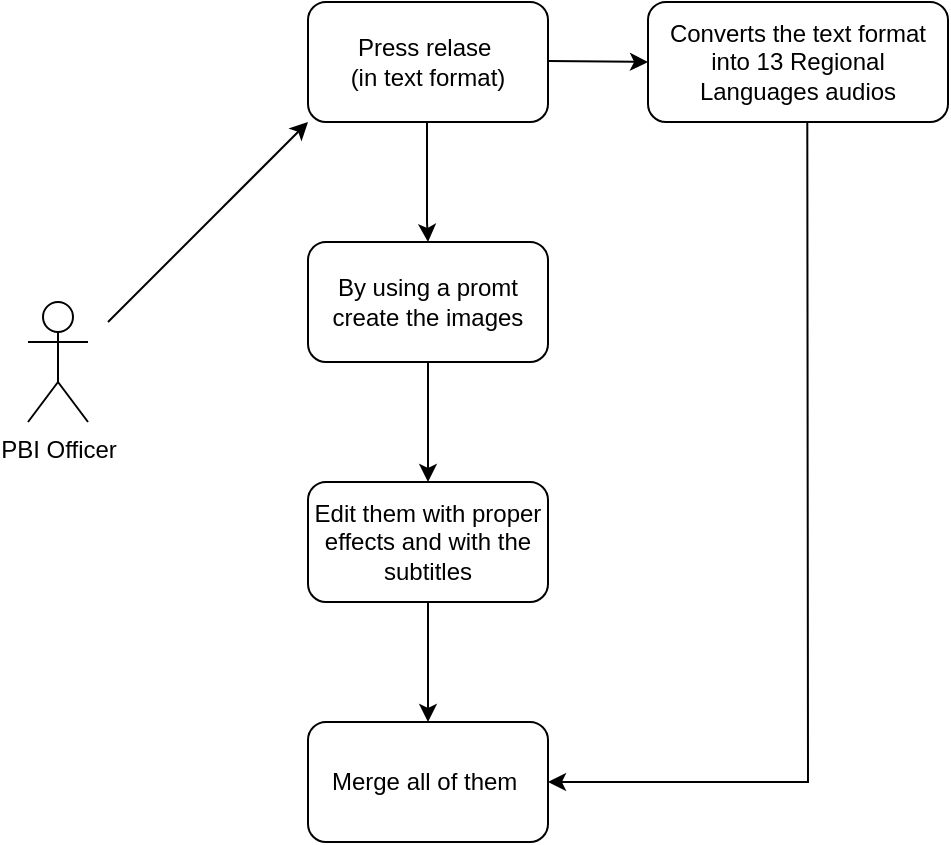 <mxfile version="21.7.2" type="github">
  <diagram id="prtHgNgQTEPvFCAcTncT" name="Page-1">
    <mxGraphModel dx="978" dy="538" grid="1" gridSize="10" guides="1" tooltips="1" connect="1" arrows="1" fold="1" page="1" pageScale="1" pageWidth="827" pageHeight="1169" math="0" shadow="0">
      <root>
        <mxCell id="0" />
        <mxCell id="1" parent="0" />
        <mxCell id="FzEf7iByXR1YTfTH5Bd--1" value="PBI Officer" style="shape=umlActor;verticalLabelPosition=bottom;verticalAlign=top;html=1;outlineConnect=0;" vertex="1" parent="1">
          <mxGeometry x="130" y="200" width="30" height="60" as="geometry" />
        </mxCell>
        <mxCell id="FzEf7iByXR1YTfTH5Bd--3" value="" style="endArrow=classic;html=1;rounded=0;" edge="1" parent="1">
          <mxGeometry width="50" height="50" relative="1" as="geometry">
            <mxPoint x="170" y="210" as="sourcePoint" />
            <mxPoint x="270" y="110" as="targetPoint" />
          </mxGeometry>
        </mxCell>
        <mxCell id="FzEf7iByXR1YTfTH5Bd--4" value="Press relase&amp;nbsp;&lt;br&gt;(in text format)" style="rounded=1;whiteSpace=wrap;html=1;" vertex="1" parent="1">
          <mxGeometry x="270" y="50" width="120" height="60" as="geometry" />
        </mxCell>
        <mxCell id="FzEf7iByXR1YTfTH5Bd--5" value="" style="endArrow=classic;html=1;rounded=0;" edge="1" parent="1">
          <mxGeometry width="50" height="50" relative="1" as="geometry">
            <mxPoint x="390" y="79.5" as="sourcePoint" />
            <mxPoint x="440" y="80" as="targetPoint" />
          </mxGeometry>
        </mxCell>
        <mxCell id="FzEf7iByXR1YTfTH5Bd--6" value="Converts the text format into 13 Regional Languages&amp;nbsp;audios" style="rounded=1;whiteSpace=wrap;html=1;" vertex="1" parent="1">
          <mxGeometry x="440" y="50" width="150" height="60" as="geometry" />
        </mxCell>
        <mxCell id="FzEf7iByXR1YTfTH5Bd--7" value="" style="endArrow=classic;html=1;rounded=0;" edge="1" parent="1">
          <mxGeometry width="50" height="50" relative="1" as="geometry">
            <mxPoint x="329.5" y="110" as="sourcePoint" />
            <mxPoint x="330" y="170" as="targetPoint" />
            <Array as="points">
              <mxPoint x="329.5" y="160" />
            </Array>
          </mxGeometry>
        </mxCell>
        <mxCell id="FzEf7iByXR1YTfTH5Bd--13" value="" style="edgeStyle=orthogonalEdgeStyle;rounded=0;orthogonalLoop=1;jettySize=auto;html=1;" edge="1" parent="1" source="FzEf7iByXR1YTfTH5Bd--8" target="FzEf7iByXR1YTfTH5Bd--10">
          <mxGeometry relative="1" as="geometry" />
        </mxCell>
        <mxCell id="FzEf7iByXR1YTfTH5Bd--8" value="By using a promt create the images" style="rounded=1;whiteSpace=wrap;html=1;" vertex="1" parent="1">
          <mxGeometry x="270" y="170" width="120" height="60" as="geometry" />
        </mxCell>
        <mxCell id="FzEf7iByXR1YTfTH5Bd--15" value="" style="edgeStyle=orthogonalEdgeStyle;rounded=0;orthogonalLoop=1;jettySize=auto;html=1;" edge="1" parent="1" source="FzEf7iByXR1YTfTH5Bd--10" target="FzEf7iByXR1YTfTH5Bd--14">
          <mxGeometry relative="1" as="geometry" />
        </mxCell>
        <mxCell id="FzEf7iByXR1YTfTH5Bd--10" value="Edit them with proper effects and with the subtitles" style="rounded=1;whiteSpace=wrap;html=1;" vertex="1" parent="1">
          <mxGeometry x="270" y="290" width="120" height="60" as="geometry" />
        </mxCell>
        <mxCell id="FzEf7iByXR1YTfTH5Bd--14" value="Merge all of them&amp;nbsp;" style="rounded=1;whiteSpace=wrap;html=1;" vertex="1" parent="1">
          <mxGeometry x="270" y="410" width="120" height="60" as="geometry" />
        </mxCell>
        <mxCell id="FzEf7iByXR1YTfTH5Bd--17" value="" style="endArrow=classic;html=1;rounded=0;entryX=1;entryY=0.5;entryDx=0;entryDy=0;exitX=0.531;exitY=0.997;exitDx=0;exitDy=0;exitPerimeter=0;" edge="1" parent="1" source="FzEf7iByXR1YTfTH5Bd--6" target="FzEf7iByXR1YTfTH5Bd--14">
          <mxGeometry width="50" height="50" relative="1" as="geometry">
            <mxPoint x="510" y="120" as="sourcePoint" />
            <mxPoint x="570" y="280" as="targetPoint" />
            <Array as="points">
              <mxPoint x="520" y="440" />
            </Array>
          </mxGeometry>
        </mxCell>
      </root>
    </mxGraphModel>
  </diagram>
</mxfile>
